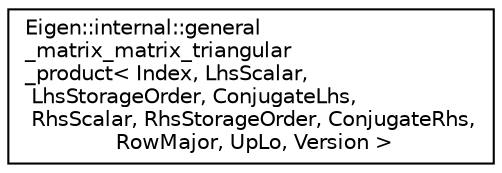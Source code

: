 digraph "Graphical Class Hierarchy"
{
  edge [fontname="Helvetica",fontsize="10",labelfontname="Helvetica",labelfontsize="10"];
  node [fontname="Helvetica",fontsize="10",shape=record];
  rankdir="LR";
  Node1 [label="Eigen::internal::general\l_matrix_matrix_triangular\l_product\< Index, LhsScalar,\l LhsStorageOrder, ConjugateLhs,\l RhsScalar, RhsStorageOrder, ConjugateRhs,\l RowMajor, UpLo, Version \>",height=0.2,width=0.4,color="black", fillcolor="white", style="filled",URL="$struct_eigen_1_1internal_1_1general__matrix__matrix__triangular__product_3_01_index_00_01_lhs_scd4c70a4453dce53548fa7c3d3f42cf39.html"];
}
